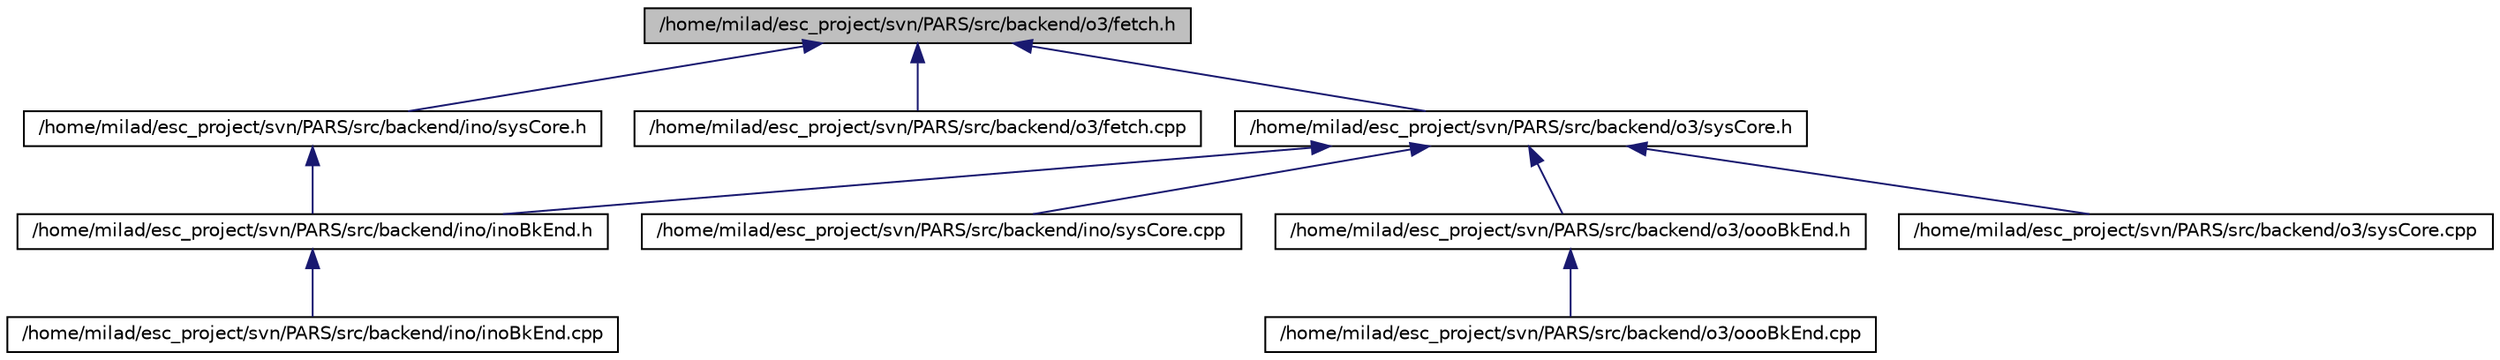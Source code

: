 digraph G
{
  edge [fontname="Helvetica",fontsize="10",labelfontname="Helvetica",labelfontsize="10"];
  node [fontname="Helvetica",fontsize="10",shape=record];
  Node1 [label="/home/milad/esc_project/svn/PARS/src/backend/o3/fetch.h",height=0.2,width=0.4,color="black", fillcolor="grey75", style="filled" fontcolor="black"];
  Node1 -> Node2 [dir=back,color="midnightblue",fontsize="10",style="solid"];
  Node2 [label="/home/milad/esc_project/svn/PARS/src/backend/ino/sysCore.h",height=0.2,width=0.4,color="black", fillcolor="white", style="filled",URL="$ino_2sysCore_8h.html"];
  Node2 -> Node3 [dir=back,color="midnightblue",fontsize="10",style="solid"];
  Node3 [label="/home/milad/esc_project/svn/PARS/src/backend/ino/inoBkEnd.h",height=0.2,width=0.4,color="black", fillcolor="white", style="filled",URL="$inoBkEnd_8h.html"];
  Node3 -> Node4 [dir=back,color="midnightblue",fontsize="10",style="solid"];
  Node4 [label="/home/milad/esc_project/svn/PARS/src/backend/ino/inoBkEnd.cpp",height=0.2,width=0.4,color="black", fillcolor="white", style="filled",URL="$inoBkEnd_8cpp.html"];
  Node1 -> Node5 [dir=back,color="midnightblue",fontsize="10",style="solid"];
  Node5 [label="/home/milad/esc_project/svn/PARS/src/backend/o3/fetch.cpp",height=0.2,width=0.4,color="black", fillcolor="white", style="filled",URL="$o3_2fetch_8cpp.html"];
  Node1 -> Node6 [dir=back,color="midnightblue",fontsize="10",style="solid"];
  Node6 [label="/home/milad/esc_project/svn/PARS/src/backend/o3/sysCore.h",height=0.2,width=0.4,color="black", fillcolor="white", style="filled",URL="$o3_2sysCore_8h.html"];
  Node6 -> Node3 [dir=back,color="midnightblue",fontsize="10",style="solid"];
  Node6 -> Node7 [dir=back,color="midnightblue",fontsize="10",style="solid"];
  Node7 [label="/home/milad/esc_project/svn/PARS/src/backend/ino/sysCore.cpp",height=0.2,width=0.4,color="black", fillcolor="white", style="filled",URL="$ino_2sysCore_8cpp.html"];
  Node6 -> Node8 [dir=back,color="midnightblue",fontsize="10",style="solid"];
  Node8 [label="/home/milad/esc_project/svn/PARS/src/backend/o3/oooBkEnd.h",height=0.2,width=0.4,color="black", fillcolor="white", style="filled",URL="$oooBkEnd_8h.html"];
  Node8 -> Node9 [dir=back,color="midnightblue",fontsize="10",style="solid"];
  Node9 [label="/home/milad/esc_project/svn/PARS/src/backend/o3/oooBkEnd.cpp",height=0.2,width=0.4,color="black", fillcolor="white", style="filled",URL="$oooBkEnd_8cpp.html"];
  Node6 -> Node10 [dir=back,color="midnightblue",fontsize="10",style="solid"];
  Node10 [label="/home/milad/esc_project/svn/PARS/src/backend/o3/sysCore.cpp",height=0.2,width=0.4,color="black", fillcolor="white", style="filled",URL="$o3_2sysCore_8cpp.html"];
}
